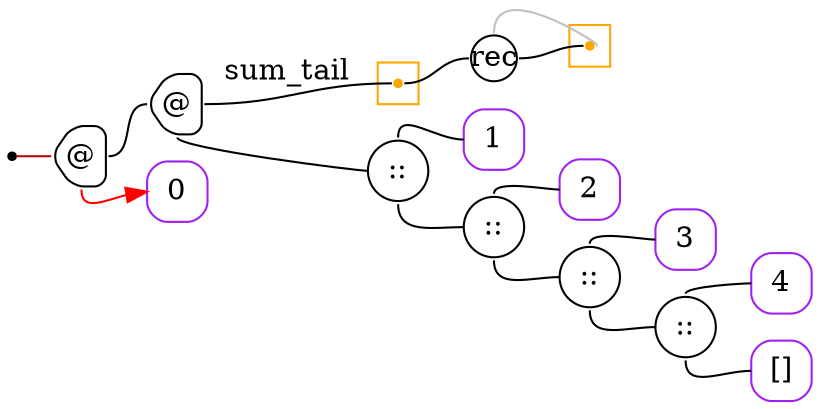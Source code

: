 digraph G {
  rankdir=LR;
  edge[arrowhead=none,arrowtail=none];
  node[fixedsize=true,shape=circle]
  size="9.201041666666667,5.219270833333334";
  labeldistance=0;
  nodesep=.175;
  ranksep=.175;

 nd1[shape=point];
 subgraph cluster_nd60 {
   graph[style=fill,color="orange"];
   ndcluster_nd60[tooltip="nd60",orientation=90,shape=point,color="orange"];
 };
 nd136[label="rec",tooltip="nd136-RecurGraph",style=rounded,width=.3,height=.3,color="#000000"];
   subgraph cluster_nd140 {
     graph[style=fill,color="orange"];
     ndcluster_nd140[tooltip="nd140",orientation=90,shape=point,color="orange"];
   };
 nd7[label="@",tooltip="nd7-AppGraph",style=rounded,orientation=90,shape=house,width=.4,height=.4,color="#000000"];
 nd8[label="@",tooltip="nd8-AppGraph",style=rounded,orientation=90,shape=house,width=.4,height=.4,color="#000000"];
 nd12[label="::",tooltip="nd12-BinOpGraph",style=rounded,width=.4,height=.4,color="#000000"];
   nd16[label="1",tooltip="nd16-ConstGraph",style=rounded,orientation=90,shape=square,width=.4,height=.4,color="purple"];
 nd18[label="::",tooltip="nd18-BinOpGraph",style=rounded,width=.4,height=.4,color="#000000"];
   nd22[label="2",tooltip="nd22-ConstGraph",style=rounded,orientation=90,shape=square,width=.4,height=.4,color="purple"];
 nd24[label="::",tooltip="nd24-BinOpGraph",style=rounded,width=.4,height=.4,color="#000000"];
   nd28[label="3",tooltip="nd28-ConstGraph",style=rounded,orientation=90,shape=square,width=.4,height=.4,color="purple"];
 nd30[label="::",tooltip="nd30-BinOpGraph",style=rounded,width=.4,height=.4,color="#000000"];
   nd34[label="4",tooltip="nd34-ConstGraph",style=rounded,orientation=90,shape=square,width=.4,height=.4,color="purple"];
   nd39[label="[]",tooltip="nd39-ConstEmptyGraph",style=rounded,orientation=90,shape=square,width=.4,height=.4,color="purple"];
   nd50[label="0",tooltip="nd50-ConstGraph",style=rounded,orientation=90,shape=square,width=.4,height=.4,color="purple"];

  nd30->nd34[tailport=n,headport=w];
  nd30->nd39[tailport=s,headport=w];
  nd24->nd28[tailport=n,headport=w];
  nd24->nd30[tailport=s,headport=w];
  nd18->nd22[tailport=n,headport=w];
  nd18->nd24[tailport=s,headport=w];
  nd12->nd16[tailport=n,headport=w];
  nd12->nd18[tailport=s,headport=w];
  nd8->ndcluster_nd60[label="sum_tail",tailport=e,headport=w];
  nd8->nd12[tailport=s,headport=w];
  nd7->nd8[tailport=e,headport=w];
  nd7->nd50[tailport=s,headport=w,color=red,arrowhead=normal];
  nd1->nd7[tailport=e,headport=w,color="#b70000",arrowhead=none,arrowtail=none];
  ndcluster_nd60->nd136[tailport=e,headport=w,color=black,arrowhead=none,arrowtail=none];
  nd136->ndcluster_nd140[dir=back,headport=e,tailport=n,color=grey,arrowhead=none,arrowtail=none];
  nd136->ndcluster_nd140[tailport=e,headport=w];
}